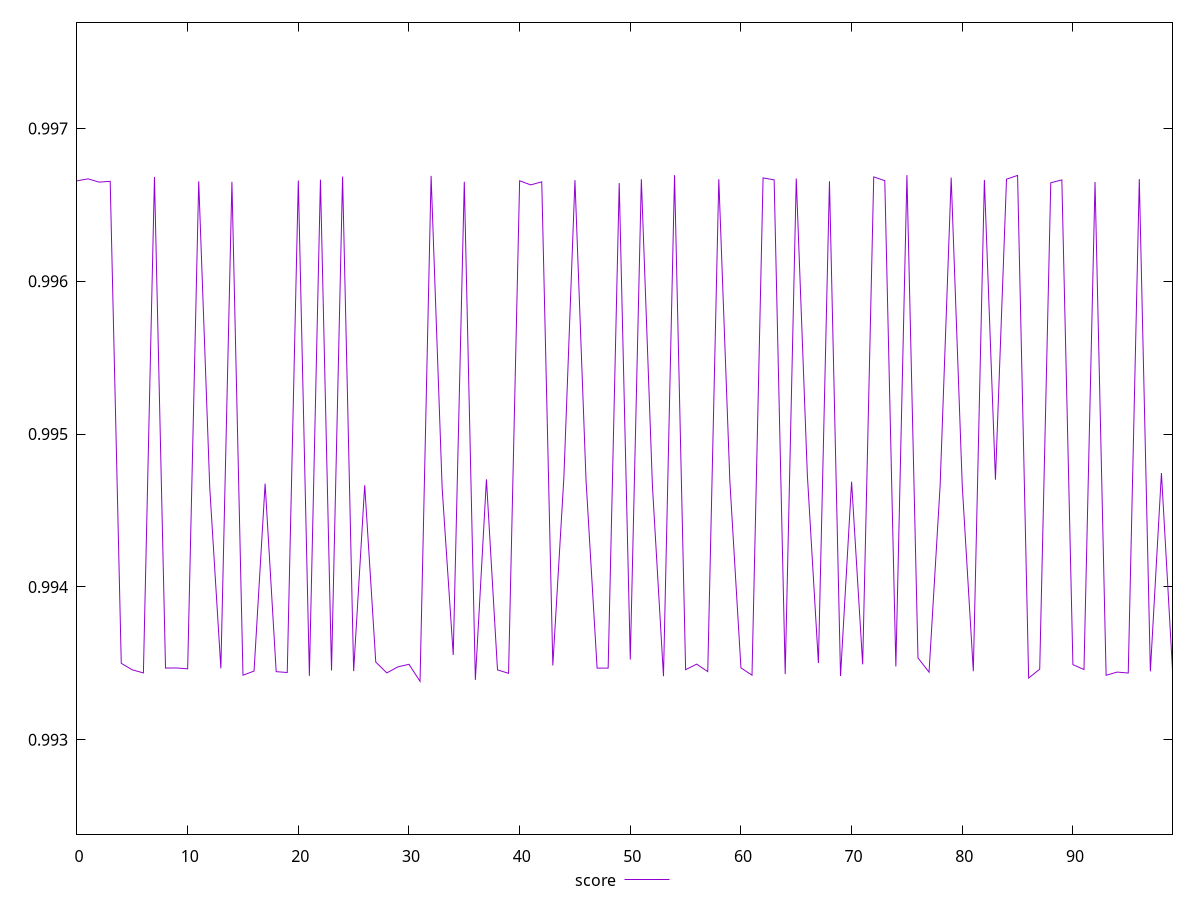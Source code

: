 reset

$score <<EOF
0 0.9966575960881234
1 0.9966707031736972
2 0.9966492563472706
3 0.9966545543799677
4 0.9934999261492544
5 0.9934572554553331
6 0.9934370552161329
7 0.9966828774892382
8 0.993468719027585
9 0.993469634140555
10 0.9934638596429461
11 0.9966542966621936
12 0.994645333851389
13 0.9934667967351338
14 0.9966511227320809
15 0.9934224190100629
16 0.9934489850973636
17 0.9946758620753855
18 0.9934452993374632
19 0.9934398245228415
20 0.9966594612481003
21 0.9934179872155042
22 0.9966650737814382
23 0.993452823504134
24 0.9966853400714779
25 0.9934489404248861
26 0.9946655336113257
27 0.9935080668814047
28 0.9934372297470029
29 0.9934767256168087
30 0.9934934722179931
31 0.9933819951670377
32 0.9966901204895253
33 0.9946450011098827
34 0.9935543260875191
35 0.9966517219387518
36 0.9933914538064441
37 0.9947044667701097
38 0.9934569123891518
39 0.9934345544188492
40 0.9966581717289116
41 0.9966311189196471
42 0.9966511314010891
43 0.9934861178355444
44 0.9947176311989636
45 0.996662361339711
46 0.9946996566488349
47 0.9934685074986979
48 0.9934684707865833
49 0.9966430556405923
50 0.9935247690979225
51 0.9966683892036908
52 0.9946634422631411
53 0.9934157678958213
54 0.996694735955037
55 0.9934583020792482
56 0.9934946429041321
57 0.9934458242112021
58 0.9966684831236177
59 0.9946901267675742
60 0.9934701672594406
61 0.9934223434656869
62 0.9966769657267688
63 0.9966639565798918
64 0.993429248867508
65 0.996673227344125
66 0.9947353942329357
67 0.9935021856178052
68 0.9966554010650348
69 0.9934164579187525
70 0.9946886253889637
71 0.9934935306250505
72 0.9966835403336943
73 0.9966586456044764
74 0.9934794691964124
75 0.9966953187287005
76 0.9935349554030932
77 0.9934421152893795
78 0.9946618142454944
79 0.996678784222717
80 0.9946628086818362
81 0.9934481949761228
82 0.9966633514051817
83 0.9947016142453036
84 0.9966684453399712
85 0.9966931342830077
86 0.993403593182947
87 0.9934615960772462
88 0.9966449896476518
89 0.996663831228846
90 0.9934914015807985
91 0.9934593249618198
92 0.996649878559775
93 0.9934216257637596
94 0.993442576355531
95 0.9934363684625531
96 0.9966693434266534
97 0.9934469798809608
98 0.9947455258681357
99 0.9934566121958883
EOF

set key outside below
set xrange [0:99]
set yrange [0.9923819951670377:0.9976953187287005]
set terminal svg size 640, 490 enhanced background rgb 'white'
set output "report_00007_2020-12-11T15:55:29.892Z/interactive/samples/pages+cached+noexternal+noimg/score/values.svg"

plot $score title "score" with line

reset
